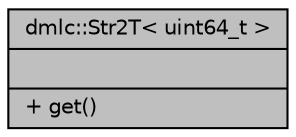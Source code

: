 digraph "dmlc::Str2T&lt; uint64_t &gt;"
{
 // LATEX_PDF_SIZE
  edge [fontname="Helvetica",fontsize="10",labelfontname="Helvetica",labelfontsize="10"];
  node [fontname="Helvetica",fontsize="10",shape=record];
  Node1 [label="{dmlc::Str2T\< uint64_t \>\n||+ get()\l}",height=0.2,width=0.4,color="black", fillcolor="grey75", style="filled", fontcolor="black",tooltip="Template specialization of Str2T<> interface for unsigned 64-bit integer."];
}
